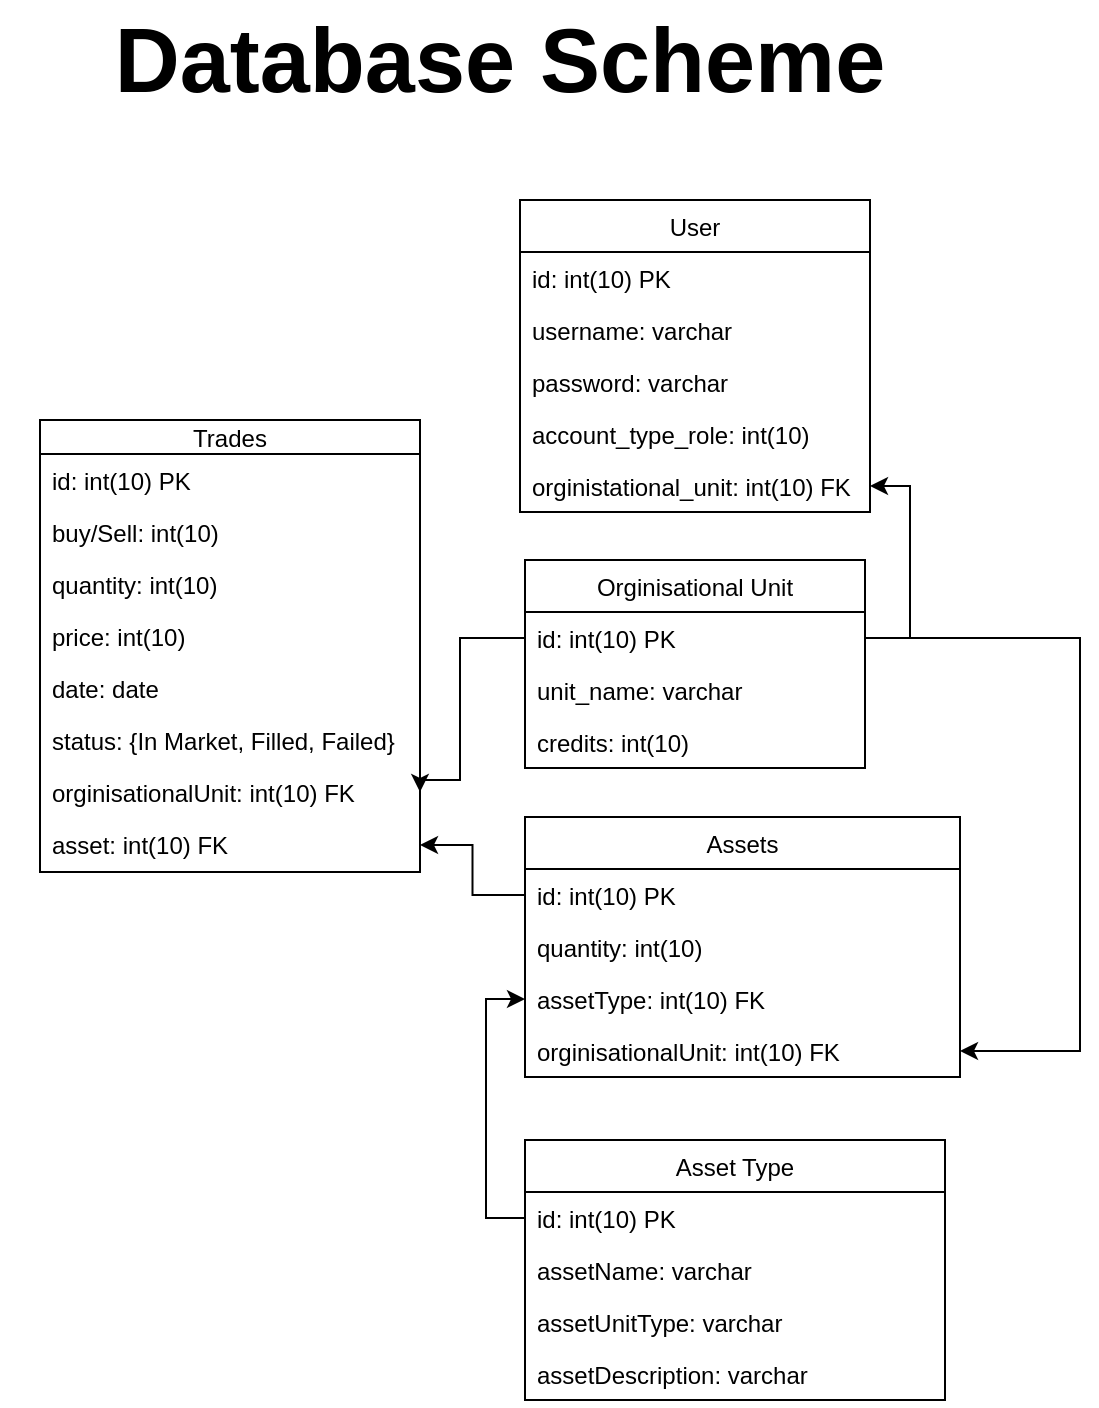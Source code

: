 <mxfile version="14.5.7" type="device"><diagram name="Page-1" id="c4acf3e9-155e-7222-9cf6-157b1a14988f"><mxGraphModel dx="868" dy="2650" grid="1" gridSize="10" guides="1" tooltips="1" connect="1" arrows="1" fold="1" page="1" pageScale="1" pageWidth="850" pageHeight="1100" background="#ffffff" math="0" shadow="0"><root><mxCell id="0"/><mxCell id="1" parent="0"/><mxCell id="dqRf7nJ6A0VRQJSThc0S-7" value="&lt;b&gt;&lt;font style=&quot;font-size: 45px&quot;&gt;Database Scheme&lt;/font&gt;&lt;/b&gt;" style="text;html=1;strokeColor=none;fillColor=none;align=center;verticalAlign=middle;whiteSpace=wrap;rounded=0;" parent="1" vertex="1"><mxGeometry x="180" y="-2130" width="500" height="60" as="geometry"/></mxCell><mxCell id="dqRf7nJ6A0VRQJSThc0S-15" value="Orginisational Unit" style="swimlane;fontStyle=0;childLayout=stackLayout;horizontal=1;startSize=26;fillColor=none;horizontalStack=0;resizeParent=1;resizeParentMax=0;resizeLast=0;collapsible=1;marginBottom=0;" parent="1" vertex="1"><mxGeometry x="442.5" y="-1850" width="170" height="104" as="geometry"/></mxCell><mxCell id="dqRf7nJ6A0VRQJSThc0S-16" value="id: int(10) PK" style="text;strokeColor=none;fillColor=none;align=left;verticalAlign=top;spacingLeft=4;spacingRight=4;overflow=hidden;rotatable=0;points=[[0,0.5],[1,0.5]];portConstraint=eastwest;" parent="dqRf7nJ6A0VRQJSThc0S-15" vertex="1"><mxGeometry y="26" width="170" height="26" as="geometry"/></mxCell><mxCell id="dqRf7nJ6A0VRQJSThc0S-17" value="unit_name: varchar" style="text;strokeColor=none;fillColor=none;align=left;verticalAlign=top;spacingLeft=4;spacingRight=4;overflow=hidden;rotatable=0;points=[[0,0.5],[1,0.5]];portConstraint=eastwest;" parent="dqRf7nJ6A0VRQJSThc0S-15" vertex="1"><mxGeometry y="52" width="170" height="26" as="geometry"/></mxCell><mxCell id="o8PWFS90qm7cL0BLtKq1-6" value="credits: int(10)" style="text;strokeColor=none;fillColor=none;align=left;verticalAlign=top;spacingLeft=4;spacingRight=4;overflow=hidden;rotatable=0;points=[[0,0.5],[1,0.5]];portConstraint=eastwest;" parent="dqRf7nJ6A0VRQJSThc0S-15" vertex="1"><mxGeometry y="78" width="170" height="26" as="geometry"/></mxCell><mxCell id="dqRf7nJ6A0VRQJSThc0S-19" value="User" style="swimlane;fontStyle=0;childLayout=stackLayout;horizontal=1;startSize=26;fillColor=none;horizontalStack=0;resizeParent=1;resizeParentMax=0;resizeLast=0;collapsible=1;marginBottom=0;" parent="1" vertex="1"><mxGeometry x="440" y="-2030" width="175" height="156" as="geometry"/></mxCell><mxCell id="dqRf7nJ6A0VRQJSThc0S-20" value="id: int(10) PK" style="text;strokeColor=none;fillColor=none;align=left;verticalAlign=top;spacingLeft=4;spacingRight=4;overflow=hidden;rotatable=0;points=[[0,0.5],[1,0.5]];portConstraint=eastwest;" parent="dqRf7nJ6A0VRQJSThc0S-19" vertex="1"><mxGeometry y="26" width="175" height="26" as="geometry"/></mxCell><mxCell id="dqRf7nJ6A0VRQJSThc0S-21" value="username: varchar" style="text;strokeColor=none;fillColor=none;align=left;verticalAlign=top;spacingLeft=4;spacingRight=4;overflow=hidden;rotatable=0;points=[[0,0.5],[1,0.5]];portConstraint=eastwest;" parent="dqRf7nJ6A0VRQJSThc0S-19" vertex="1"><mxGeometry y="52" width="175" height="26" as="geometry"/></mxCell><mxCell id="dqRf7nJ6A0VRQJSThc0S-22" value="password: varchar" style="text;strokeColor=none;fillColor=none;align=left;verticalAlign=top;spacingLeft=4;spacingRight=4;overflow=hidden;rotatable=0;points=[[0,0.5],[1,0.5]];portConstraint=eastwest;" parent="dqRf7nJ6A0VRQJSThc0S-19" vertex="1"><mxGeometry y="78" width="175" height="26" as="geometry"/></mxCell><mxCell id="o8PWFS90qm7cL0BLtKq1-1" value="account_type_role: int(10)" style="text;strokeColor=none;fillColor=none;align=left;verticalAlign=top;spacingLeft=4;spacingRight=4;overflow=hidden;rotatable=0;points=[[0,0.5],[1,0.5]];portConstraint=eastwest;" parent="dqRf7nJ6A0VRQJSThc0S-19" vertex="1"><mxGeometry y="104" width="175" height="26" as="geometry"/></mxCell><mxCell id="o8PWFS90qm7cL0BLtKq1-2" value="orginistational_unit: int(10) FK" style="text;strokeColor=none;fillColor=none;align=left;verticalAlign=top;spacingLeft=4;spacingRight=4;overflow=hidden;rotatable=0;points=[[0,0.5],[1,0.5]];portConstraint=eastwest;" parent="dqRf7nJ6A0VRQJSThc0S-19" vertex="1"><mxGeometry y="130" width="175" height="26" as="geometry"/></mxCell><mxCell id="dqRf7nJ6A0VRQJSThc0S-27" value="Assets" style="swimlane;fontStyle=0;childLayout=stackLayout;horizontal=1;startSize=26;fillColor=none;horizontalStack=0;resizeParent=1;resizeParentMax=0;resizeLast=0;collapsible=1;marginBottom=0;" parent="1" vertex="1"><mxGeometry x="442.5" y="-1721.5" width="217.5" height="130" as="geometry"/></mxCell><mxCell id="dqRf7nJ6A0VRQJSThc0S-28" value="id: int(10) PK" style="text;strokeColor=none;fillColor=none;align=left;verticalAlign=top;spacingLeft=4;spacingRight=4;overflow=hidden;rotatable=0;points=[[0,0.5],[1,0.5]];portConstraint=eastwest;" parent="dqRf7nJ6A0VRQJSThc0S-27" vertex="1"><mxGeometry y="26" width="217.5" height="26" as="geometry"/></mxCell><mxCell id="dqRf7nJ6A0VRQJSThc0S-30" value="quantity: int(10)" style="text;strokeColor=none;fillColor=none;align=left;verticalAlign=top;spacingLeft=4;spacingRight=4;overflow=hidden;rotatable=0;points=[[0,0.5],[1,0.5]];portConstraint=eastwest;" parent="dqRf7nJ6A0VRQJSThc0S-27" vertex="1"><mxGeometry y="52" width="217.5" height="26" as="geometry"/></mxCell><mxCell id="o8PWFS90qm7cL0BLtKq1-22" value="assetType: int(10) FK" style="text;strokeColor=none;fillColor=none;align=left;verticalAlign=top;spacingLeft=4;spacingRight=4;overflow=hidden;rotatable=0;points=[[0,0.5],[1,0.5]];portConstraint=eastwest;" parent="dqRf7nJ6A0VRQJSThc0S-27" vertex="1"><mxGeometry y="78" width="217.5" height="26" as="geometry"/></mxCell><mxCell id="o8PWFS90qm7cL0BLtKq1-41" value="orginisationalUnit: int(10) FK" style="text;strokeColor=none;fillColor=none;align=left;verticalAlign=top;spacingLeft=4;spacingRight=4;overflow=hidden;rotatable=0;points=[[0,0.5],[1,0.5]];portConstraint=eastwest;" parent="dqRf7nJ6A0VRQJSThc0S-27" vertex="1"><mxGeometry y="104" width="217.5" height="26" as="geometry"/></mxCell><mxCell id="o8PWFS90qm7cL0BLtKq1-7" value="Asset Type" style="swimlane;fontStyle=0;childLayout=stackLayout;horizontal=1;startSize=26;fillColor=none;horizontalStack=0;resizeParent=1;resizeParentMax=0;resizeLast=0;collapsible=1;marginBottom=0;" parent="1" vertex="1"><mxGeometry x="442.5" y="-1560" width="210" height="130" as="geometry"/></mxCell><mxCell id="o8PWFS90qm7cL0BLtKq1-8" value="id: int(10) PK" style="text;strokeColor=none;fillColor=none;align=left;verticalAlign=top;spacingLeft=4;spacingRight=4;overflow=hidden;rotatable=0;points=[[0,0.5],[1,0.5]];portConstraint=eastwest;" parent="o8PWFS90qm7cL0BLtKq1-7" vertex="1"><mxGeometry y="26" width="210" height="26" as="geometry"/></mxCell><mxCell id="o8PWFS90qm7cL0BLtKq1-9" value="assetName: varchar" style="text;strokeColor=none;fillColor=none;align=left;verticalAlign=top;spacingLeft=4;spacingRight=4;overflow=hidden;rotatable=0;points=[[0,0.5],[1,0.5]];portConstraint=eastwest;" parent="o8PWFS90qm7cL0BLtKq1-7" vertex="1"><mxGeometry y="52" width="210" height="26" as="geometry"/></mxCell><mxCell id="o8PWFS90qm7cL0BLtKq1-10" value="assetUnitType: varchar" style="text;strokeColor=none;fillColor=none;align=left;verticalAlign=top;spacingLeft=4;spacingRight=4;overflow=hidden;rotatable=0;points=[[0,0.5],[1,0.5]];portConstraint=eastwest;" parent="o8PWFS90qm7cL0BLtKq1-7" vertex="1"><mxGeometry y="78" width="210" height="26" as="geometry"/></mxCell><mxCell id="o8PWFS90qm7cL0BLtKq1-19" value="assetDescription: varchar" style="text;strokeColor=none;fillColor=none;align=left;verticalAlign=top;spacingLeft=4;spacingRight=4;overflow=hidden;rotatable=0;points=[[0,0.5],[1,0.5]];portConstraint=eastwest;" parent="o8PWFS90qm7cL0BLtKq1-7" vertex="1"><mxGeometry y="104" width="210" height="26" as="geometry"/></mxCell><mxCell id="o8PWFS90qm7cL0BLtKq1-20" style="edgeStyle=orthogonalEdgeStyle;rounded=0;orthogonalLoop=1;jettySize=auto;html=1;entryX=1;entryY=0.5;entryDx=0;entryDy=0;" parent="1" source="dqRf7nJ6A0VRQJSThc0S-16" target="o8PWFS90qm7cL0BLtKq1-2" edge="1"><mxGeometry relative="1" as="geometry"><Array as="points"><mxPoint x="635" y="-1811"/><mxPoint x="635" y="-1887"/></Array></mxGeometry></mxCell><mxCell id="o8PWFS90qm7cL0BLtKq1-23" style="edgeStyle=orthogonalEdgeStyle;rounded=0;orthogonalLoop=1;jettySize=auto;html=1;entryX=1;entryY=0.5;entryDx=0;entryDy=0;" parent="1" source="dqRf7nJ6A0VRQJSThc0S-16" target="o8PWFS90qm7cL0BLtKq1-41" edge="1"><mxGeometry relative="1" as="geometry"><mxPoint x="680" y="-1604" as="targetPoint"/><Array as="points"><mxPoint x="720" y="-1811"/><mxPoint x="720" y="-1604"/></Array></mxGeometry></mxCell><mxCell id="o8PWFS90qm7cL0BLtKq1-24" style="edgeStyle=orthogonalEdgeStyle;rounded=0;orthogonalLoop=1;jettySize=auto;html=1;entryX=0;entryY=0.5;entryDx=0;entryDy=0;" parent="1" source="o8PWFS90qm7cL0BLtKq1-8" target="o8PWFS90qm7cL0BLtKq1-22" edge="1"><mxGeometry relative="1" as="geometry"><Array as="points"><mxPoint x="423" y="-1521"/><mxPoint x="423" y="-1630"/></Array></mxGeometry></mxCell><mxCell id="o8PWFS90qm7cL0BLtKq1-32" value="Trades" style="swimlane;fontStyle=0;childLayout=stackLayout;horizontal=1;startSize=17;fillColor=none;horizontalStack=0;resizeParent=1;resizeParentMax=0;resizeLast=0;collapsible=1;marginBottom=0;resizeHeight=0;" parent="1" vertex="1"><mxGeometry x="200" y="-1920" width="190" height="226" as="geometry"/></mxCell><mxCell id="o8PWFS90qm7cL0BLtKq1-50" value="id: int(10) PK" style="text;strokeColor=none;fillColor=none;align=left;verticalAlign=top;spacingLeft=4;spacingRight=4;overflow=hidden;rotatable=0;points=[[0,0.5],[1,0.5]];portConstraint=eastwest;" parent="o8PWFS90qm7cL0BLtKq1-32" vertex="1"><mxGeometry y="17" width="190" height="26" as="geometry"/></mxCell><mxCell id="o8PWFS90qm7cL0BLtKq1-34" value="buy/Sell: int(10)" style="text;strokeColor=none;fillColor=none;align=left;verticalAlign=top;spacingLeft=4;spacingRight=4;overflow=hidden;rotatable=0;points=[[0,0.5],[1,0.5]];portConstraint=eastwest;" parent="o8PWFS90qm7cL0BLtKq1-32" vertex="1"><mxGeometry y="43" width="190" height="26" as="geometry"/></mxCell><mxCell id="o8PWFS90qm7cL0BLtKq1-43" value="quantity: int(10)" style="text;strokeColor=none;fillColor=none;align=left;verticalAlign=top;spacingLeft=4;spacingRight=4;overflow=hidden;rotatable=0;points=[[0,0.5],[1,0.5]];portConstraint=eastwest;" parent="o8PWFS90qm7cL0BLtKq1-32" vertex="1"><mxGeometry y="69" width="190" height="26" as="geometry"/></mxCell><mxCell id="o8PWFS90qm7cL0BLtKq1-46" value="price: int(10)" style="text;strokeColor=none;fillColor=none;align=left;verticalAlign=top;spacingLeft=4;spacingRight=4;overflow=hidden;rotatable=0;points=[[0,0.5],[1,0.5]];portConstraint=eastwest;" parent="o8PWFS90qm7cL0BLtKq1-32" vertex="1"><mxGeometry y="95" width="190" height="26" as="geometry"/></mxCell><mxCell id="o8PWFS90qm7cL0BLtKq1-47" value="date: date" style="text;strokeColor=none;fillColor=none;align=left;verticalAlign=top;spacingLeft=4;spacingRight=4;overflow=hidden;rotatable=0;points=[[0,0.5],[1,0.5]];portConstraint=eastwest;" parent="o8PWFS90qm7cL0BLtKq1-32" vertex="1"><mxGeometry y="121" width="190" height="26" as="geometry"/></mxCell><mxCell id="yVTWPdmbZUd_1RxL6Cn9-7" value="status: {In Market, Filled, Failed}" style="text;strokeColor=none;fillColor=none;align=left;verticalAlign=top;spacingLeft=4;spacingRight=4;overflow=hidden;rotatable=0;points=[[0,0.5],[1,0.5]];portConstraint=eastwest;" vertex="1" parent="o8PWFS90qm7cL0BLtKq1-32"><mxGeometry y="147" width="190" height="26" as="geometry"/></mxCell><mxCell id="o8PWFS90qm7cL0BLtKq1-40" value="orginisationalUnit: int(10) FK" style="text;strokeColor=none;fillColor=none;align=left;verticalAlign=top;spacingLeft=4;spacingRight=4;overflow=hidden;rotatable=0;points=[[0,0.5],[1,0.5]];portConstraint=eastwest;" parent="o8PWFS90qm7cL0BLtKq1-32" vertex="1"><mxGeometry y="173" width="190" height="26" as="geometry"/></mxCell><mxCell id="o8PWFS90qm7cL0BLtKq1-44" value="asset: int(10) FK" style="text;strokeColor=none;fillColor=none;align=left;verticalAlign=top;spacingLeft=4;spacingRight=4;overflow=hidden;rotatable=0;points=[[0,0.5],[1,0.5]];portConstraint=eastwest;" parent="o8PWFS90qm7cL0BLtKq1-32" vertex="1"><mxGeometry y="199" width="190" height="27" as="geometry"/></mxCell><mxCell id="o8PWFS90qm7cL0BLtKq1-42" style="edgeStyle=orthogonalEdgeStyle;rounded=0;orthogonalLoop=1;jettySize=auto;html=1;entryX=1;entryY=0.5;entryDx=0;entryDy=0;exitX=0;exitY=0.5;exitDx=0;exitDy=0;" parent="1" source="dqRf7nJ6A0VRQJSThc0S-16" target="o8PWFS90qm7cL0BLtKq1-40" edge="1"><mxGeometry relative="1" as="geometry"><Array as="points"><mxPoint x="410" y="-1811"/><mxPoint x="410" y="-1740"/><mxPoint x="390" y="-1740"/></Array></mxGeometry></mxCell><mxCell id="o8PWFS90qm7cL0BLtKq1-45" style="edgeStyle=orthogonalEdgeStyle;rounded=0;orthogonalLoop=1;jettySize=auto;html=1;entryX=1;entryY=0.5;entryDx=0;entryDy=0;" parent="1" source="dqRf7nJ6A0VRQJSThc0S-28" target="o8PWFS90qm7cL0BLtKq1-44" edge="1"><mxGeometry relative="1" as="geometry"/></mxCell></root></mxGraphModel></diagram></mxfile>